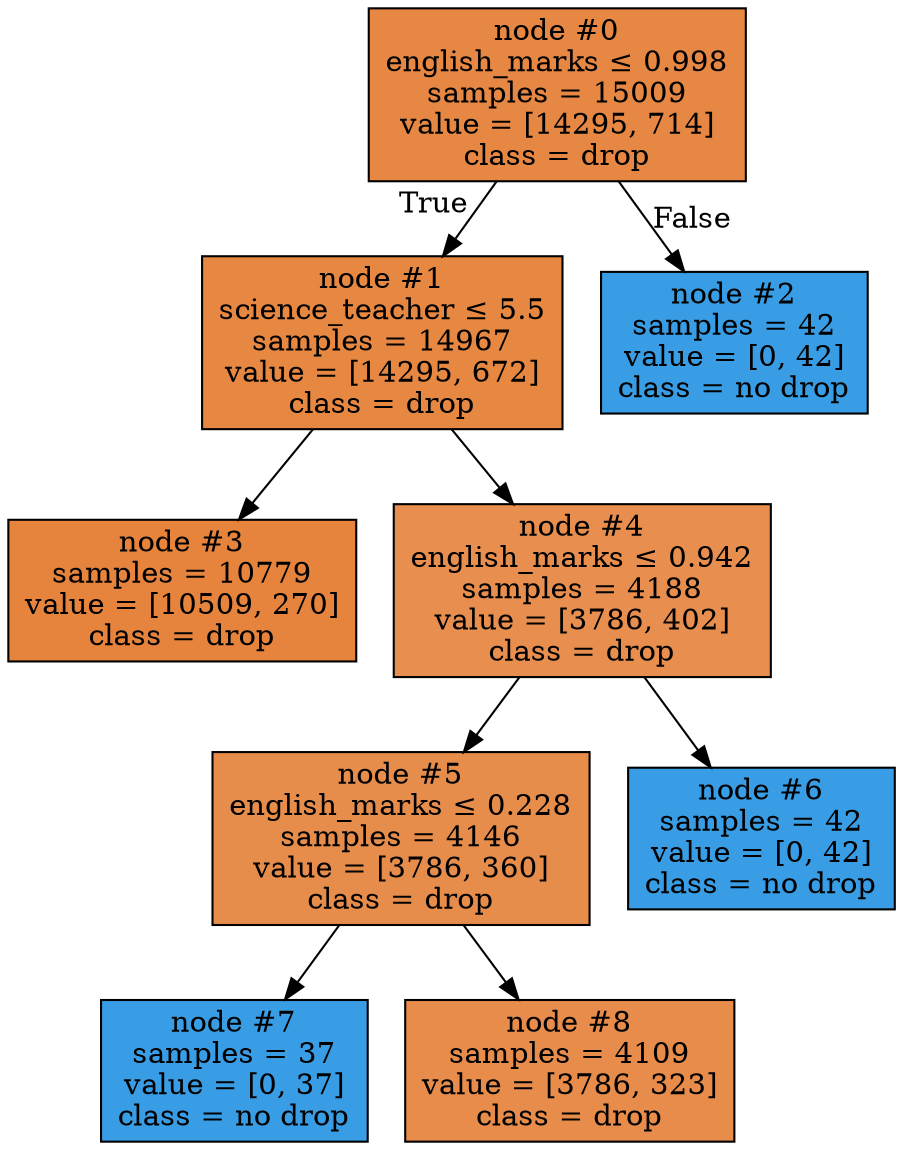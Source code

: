 digraph Tree {
node [shape=box, style="filled", color="black"] ;
0 [label=<node &#35;0<br/>english_marks &le; 0.998<br/>samples = 15009<br/>value = [14295, 714]<br/>class = drop>, fillcolor="#e68743"] ;
1 [label=<node &#35;1<br/>science_teacher &le; 5.5<br/>samples = 14967<br/>value = [14295, 672]<br/>class = drop>, fillcolor="#e68742"] ;
0 -> 1 [labeldistance=2.5, labelangle=45, headlabel="True"] ;
3 [label=<node &#35;3<br/>samples = 10779<br/>value = [10509, 270]<br/>class = drop>, fillcolor="#e6843e"] ;
1 -> 3 ;
4 [label=<node &#35;4<br/>english_marks &le; 0.942<br/>samples = 4188<br/>value = [3786, 402]<br/>class = drop>, fillcolor="#e88e4e"] ;
1 -> 4 ;
5 [label=<node &#35;5<br/>english_marks &le; 0.228<br/>samples = 4146<br/>value = [3786, 360]<br/>class = drop>, fillcolor="#e78d4c"] ;
4 -> 5 ;
7 [label=<node &#35;7<br/>samples = 37<br/>value = [0, 37]<br/>class = no drop>, fillcolor="#399de5"] ;
5 -> 7 ;
8 [label=<node &#35;8<br/>samples = 4109<br/>value = [3786, 323]<br/>class = drop>, fillcolor="#e78c4a"] ;
5 -> 8 ;
6 [label=<node &#35;6<br/>samples = 42<br/>value = [0, 42]<br/>class = no drop>, fillcolor="#399de5"] ;
4 -> 6 ;
2 [label=<node &#35;2<br/>samples = 42<br/>value = [0, 42]<br/>class = no drop>, fillcolor="#399de5"] ;
0 -> 2 [labeldistance=2.5, labelangle=-45, headlabel="False"] ;
}